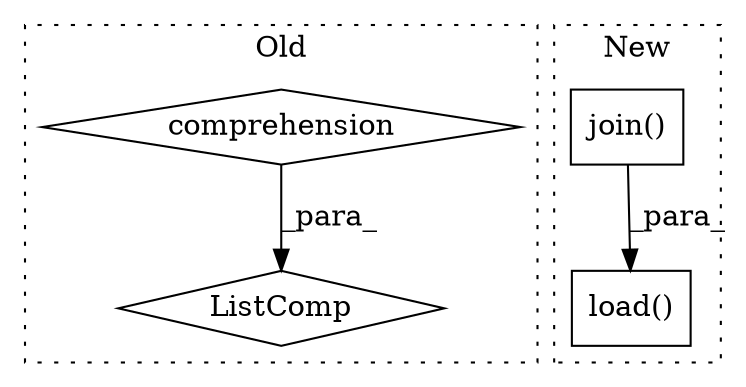 digraph G {
subgraph cluster0 {
1 [label="ListComp" a="106" s="2474" l="45" shape="diamond"];
3 [label="comprehension" a="45" s="2495" l="3" shape="diamond"];
label = "Old";
style="dotted";
}
subgraph cluster1 {
2 [label="load()" a="75" s="3033,3077" l="8,1" shape="box"];
4 [label="join()" a="75" s="2696,2726" l="13,1" shape="box"];
label = "New";
style="dotted";
}
3 -> 1 [label="_para_"];
4 -> 2 [label="_para_"];
}